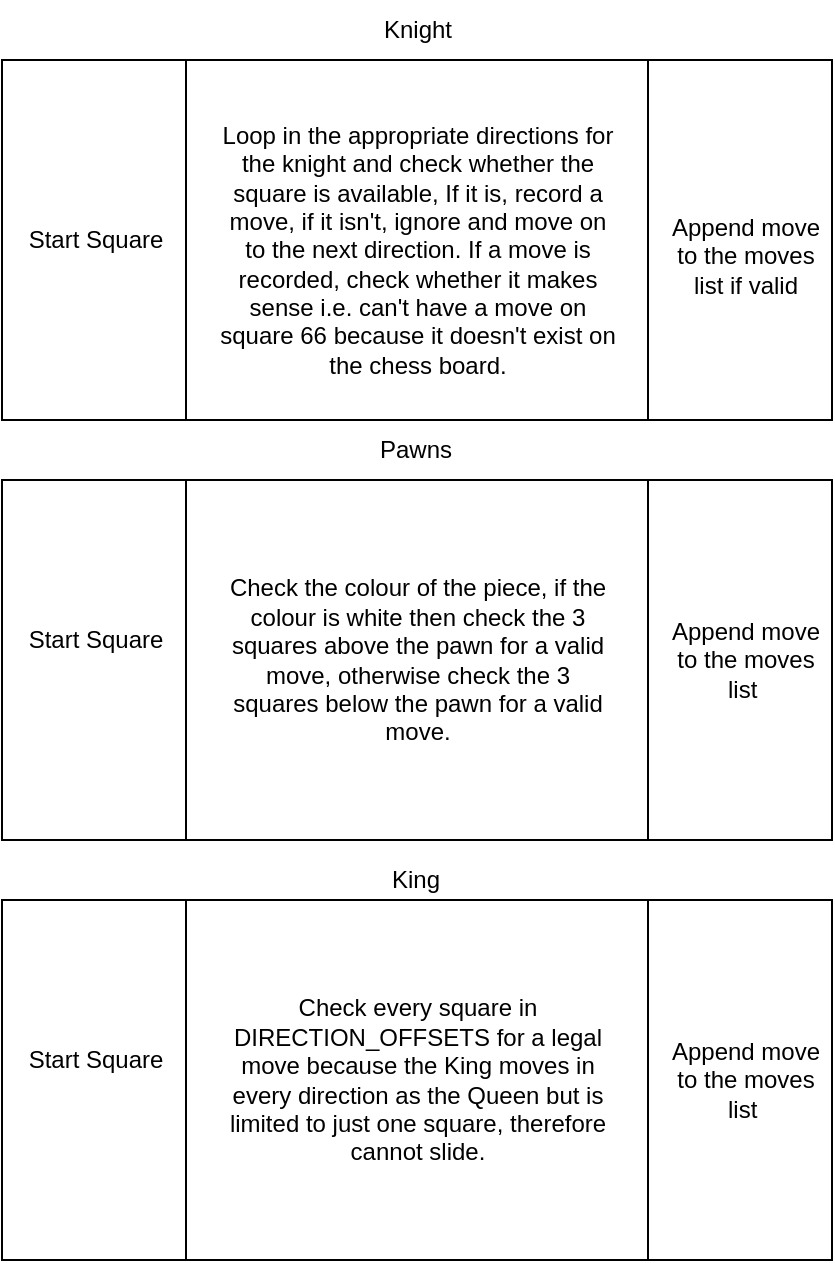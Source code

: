 <mxfile version="24.6.4" type="device">
  <diagram name="Page-1" id="YcVPBSij1acQYrf4jiu3">
    <mxGraphModel dx="1434" dy="776" grid="1" gridSize="10" guides="1" tooltips="1" connect="1" arrows="1" fold="1" page="1" pageScale="1" pageWidth="850" pageHeight="1100" math="0" shadow="0">
      <root>
        <mxCell id="0" />
        <mxCell id="1" parent="0" />
        <mxCell id="SeyCDsUhjkhK53nO1TKJ-11" value="" style="group" vertex="1" connectable="0" parent="1">
          <mxGeometry x="218" y="40" width="415" height="180" as="geometry" />
        </mxCell>
        <mxCell id="SeyCDsUhjkhK53nO1TKJ-1" value="" style="shape=process;whiteSpace=wrap;html=1;backgroundOutline=1;size=0.222;" vertex="1" parent="SeyCDsUhjkhK53nO1TKJ-11">
          <mxGeometry width="415" height="180" as="geometry" />
        </mxCell>
        <mxCell id="SeyCDsUhjkhK53nO1TKJ-2" value="Start Square" style="text;html=1;align=center;verticalAlign=middle;whiteSpace=wrap;rounded=0;" vertex="1" parent="SeyCDsUhjkhK53nO1TKJ-11">
          <mxGeometry x="12" y="70" width="70" height="40" as="geometry" />
        </mxCell>
        <mxCell id="SeyCDsUhjkhK53nO1TKJ-3" value="Loop in the appropriate directions for the knight and check whether the square is available, If it is, record a move, if it isn&#39;t, ignore and move on to the next direction. If a move is recorded, check whether it makes sense i.e. can&#39;t have a move on square 66 because it doesn&#39;t exist on the chess board." style="text;html=1;align=center;verticalAlign=middle;whiteSpace=wrap;rounded=0;" vertex="1" parent="SeyCDsUhjkhK53nO1TKJ-11">
          <mxGeometry x="107.5" y="10" width="200" height="170" as="geometry" />
        </mxCell>
        <mxCell id="SeyCDsUhjkhK53nO1TKJ-4" value="Append move to the moves list if valid" style="text;html=1;align=center;verticalAlign=middle;whiteSpace=wrap;rounded=0;" vertex="1" parent="SeyCDsUhjkhK53nO1TKJ-11">
          <mxGeometry x="332" y="75" width="80" height="45" as="geometry" />
        </mxCell>
        <mxCell id="SeyCDsUhjkhK53nO1TKJ-12" value="Knight" style="text;html=1;align=center;verticalAlign=middle;whiteSpace=wrap;rounded=0;" vertex="1" parent="1">
          <mxGeometry x="395.5" y="10" width="60" height="30" as="geometry" />
        </mxCell>
        <mxCell id="SeyCDsUhjkhK53nO1TKJ-13" value="" style="group" vertex="1" connectable="0" parent="1">
          <mxGeometry x="218" y="250" width="415" height="180" as="geometry" />
        </mxCell>
        <mxCell id="SeyCDsUhjkhK53nO1TKJ-5" value="" style="shape=process;whiteSpace=wrap;html=1;backgroundOutline=1;size=0.222;" vertex="1" parent="SeyCDsUhjkhK53nO1TKJ-13">
          <mxGeometry width="415" height="180" as="geometry" />
        </mxCell>
        <mxCell id="SeyCDsUhjkhK53nO1TKJ-6" value="Start Square" style="text;html=1;align=center;verticalAlign=middle;whiteSpace=wrap;rounded=0;" vertex="1" parent="SeyCDsUhjkhK53nO1TKJ-13">
          <mxGeometry x="12" y="60" width="70" height="40" as="geometry" />
        </mxCell>
        <mxCell id="SeyCDsUhjkhK53nO1TKJ-8" value="Append move to the moves list&amp;nbsp;" style="text;html=1;align=center;verticalAlign=middle;whiteSpace=wrap;rounded=0;" vertex="1" parent="SeyCDsUhjkhK53nO1TKJ-13">
          <mxGeometry x="332" y="67.5" width="80" height="45" as="geometry" />
        </mxCell>
        <mxCell id="SeyCDsUhjkhK53nO1TKJ-10" value="Check the colour of the piece, if the colour is white then check the 3 squares above the pawn for a valid move, otherwise check the 3 squares below the pawn for a valid move." style="text;html=1;align=center;verticalAlign=middle;whiteSpace=wrap;rounded=0;" vertex="1" parent="SeyCDsUhjkhK53nO1TKJ-13">
          <mxGeometry x="107.5" y="5" width="200" height="170" as="geometry" />
        </mxCell>
        <mxCell id="SeyCDsUhjkhK53nO1TKJ-14" value="Pawns" style="text;html=1;align=center;verticalAlign=middle;whiteSpace=wrap;rounded=0;" vertex="1" parent="1">
          <mxGeometry x="395" y="220" width="60" height="30" as="geometry" />
        </mxCell>
        <mxCell id="SeyCDsUhjkhK53nO1TKJ-15" value="" style="group" vertex="1" connectable="0" parent="1">
          <mxGeometry x="218" y="460" width="415" height="180" as="geometry" />
        </mxCell>
        <mxCell id="SeyCDsUhjkhK53nO1TKJ-16" value="" style="shape=process;whiteSpace=wrap;html=1;backgroundOutline=1;size=0.222;" vertex="1" parent="SeyCDsUhjkhK53nO1TKJ-15">
          <mxGeometry width="415" height="180" as="geometry" />
        </mxCell>
        <mxCell id="SeyCDsUhjkhK53nO1TKJ-17" value="Start Square" style="text;html=1;align=center;verticalAlign=middle;whiteSpace=wrap;rounded=0;" vertex="1" parent="SeyCDsUhjkhK53nO1TKJ-15">
          <mxGeometry x="12" y="60" width="70" height="40" as="geometry" />
        </mxCell>
        <mxCell id="SeyCDsUhjkhK53nO1TKJ-18" value="Append move to the moves list&amp;nbsp;" style="text;html=1;align=center;verticalAlign=middle;whiteSpace=wrap;rounded=0;" vertex="1" parent="SeyCDsUhjkhK53nO1TKJ-15">
          <mxGeometry x="332" y="67.5" width="80" height="45" as="geometry" />
        </mxCell>
        <mxCell id="SeyCDsUhjkhK53nO1TKJ-19" value="Check every square in DIRECTION_OFFSETS for a legal move because the King moves in every direction as the Queen but is limited to just one square, therefore cannot slide." style="text;html=1;align=center;verticalAlign=middle;whiteSpace=wrap;rounded=0;" vertex="1" parent="SeyCDsUhjkhK53nO1TKJ-15">
          <mxGeometry x="107.5" y="5" width="200" height="170" as="geometry" />
        </mxCell>
        <mxCell id="SeyCDsUhjkhK53nO1TKJ-20" value="King" style="text;html=1;align=center;verticalAlign=middle;whiteSpace=wrap;rounded=0;" vertex="1" parent="SeyCDsUhjkhK53nO1TKJ-15">
          <mxGeometry x="177" y="-25" width="60" height="30" as="geometry" />
        </mxCell>
      </root>
    </mxGraphModel>
  </diagram>
</mxfile>
